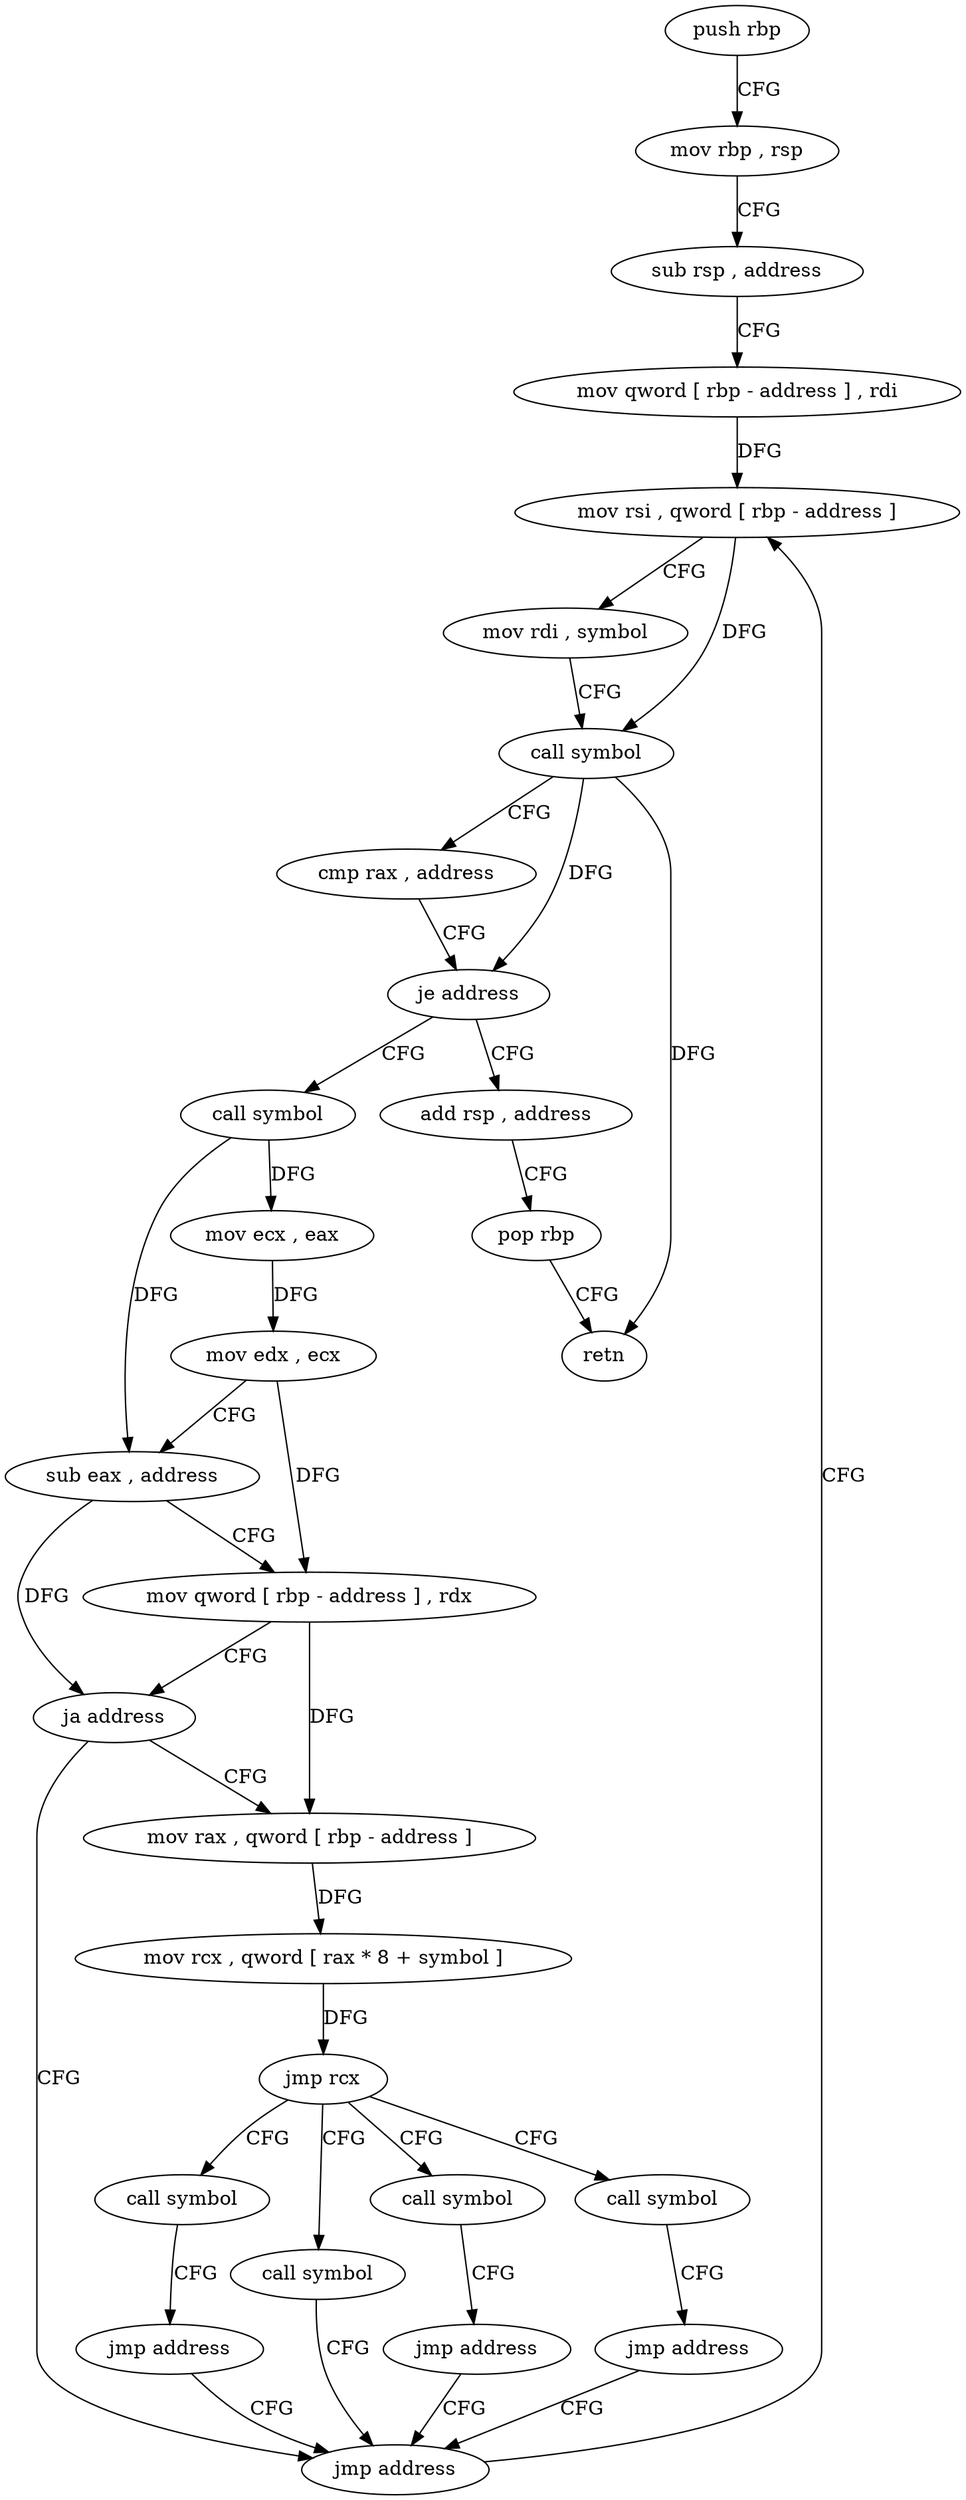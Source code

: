 digraph "func" {
"4205216" [label = "push rbp" ]
"4205217" [label = "mov rbp , rsp" ]
"4205220" [label = "sub rsp , address" ]
"4205224" [label = "mov qword [ rbp - address ] , rdi" ]
"4205228" [label = "mov rsi , qword [ rbp - address ]" ]
"4205333" [label = "add rsp , address" ]
"4205337" [label = "pop rbp" ]
"4205338" [label = "retn" ]
"4205257" [label = "call symbol" ]
"4205262" [label = "mov ecx , eax" ]
"4205264" [label = "mov edx , ecx" ]
"4205266" [label = "sub eax , address" ]
"4205269" [label = "mov qword [ rbp - address ] , rdx" ]
"4205273" [label = "ja address" ]
"4205328" [label = "jmp address" ]
"4205279" [label = "mov rax , qword [ rbp - address ]" ]
"4205283" [label = "mov rcx , qword [ rax * 8 + symbol ]" ]
"4205291" [label = "jmp rcx" ]
"4205293" [label = "call symbol" ]
"4205303" [label = "call symbol" ]
"4205313" [label = "call symbol" ]
"4205323" [label = "call symbol" ]
"4205232" [label = "mov rdi , symbol" ]
"4205242" [label = "call symbol" ]
"4205247" [label = "cmp rax , address" ]
"4205251" [label = "je address" ]
"4205298" [label = "jmp address" ]
"4205308" [label = "jmp address" ]
"4205318" [label = "jmp address" ]
"4205216" -> "4205217" [ label = "CFG" ]
"4205217" -> "4205220" [ label = "CFG" ]
"4205220" -> "4205224" [ label = "CFG" ]
"4205224" -> "4205228" [ label = "DFG" ]
"4205228" -> "4205232" [ label = "CFG" ]
"4205228" -> "4205242" [ label = "DFG" ]
"4205333" -> "4205337" [ label = "CFG" ]
"4205337" -> "4205338" [ label = "CFG" ]
"4205257" -> "4205262" [ label = "DFG" ]
"4205257" -> "4205266" [ label = "DFG" ]
"4205262" -> "4205264" [ label = "DFG" ]
"4205264" -> "4205266" [ label = "CFG" ]
"4205264" -> "4205269" [ label = "DFG" ]
"4205266" -> "4205269" [ label = "CFG" ]
"4205266" -> "4205273" [ label = "DFG" ]
"4205269" -> "4205273" [ label = "CFG" ]
"4205269" -> "4205279" [ label = "DFG" ]
"4205273" -> "4205328" [ label = "CFG" ]
"4205273" -> "4205279" [ label = "CFG" ]
"4205328" -> "4205228" [ label = "CFG" ]
"4205279" -> "4205283" [ label = "DFG" ]
"4205283" -> "4205291" [ label = "DFG" ]
"4205291" -> "4205293" [ label = "CFG" ]
"4205291" -> "4205303" [ label = "CFG" ]
"4205291" -> "4205313" [ label = "CFG" ]
"4205291" -> "4205323" [ label = "CFG" ]
"4205293" -> "4205298" [ label = "CFG" ]
"4205303" -> "4205308" [ label = "CFG" ]
"4205313" -> "4205318" [ label = "CFG" ]
"4205323" -> "4205328" [ label = "CFG" ]
"4205232" -> "4205242" [ label = "CFG" ]
"4205242" -> "4205247" [ label = "CFG" ]
"4205242" -> "4205251" [ label = "DFG" ]
"4205242" -> "4205338" [ label = "DFG" ]
"4205247" -> "4205251" [ label = "CFG" ]
"4205251" -> "4205333" [ label = "CFG" ]
"4205251" -> "4205257" [ label = "CFG" ]
"4205298" -> "4205328" [ label = "CFG" ]
"4205308" -> "4205328" [ label = "CFG" ]
"4205318" -> "4205328" [ label = "CFG" ]
}
